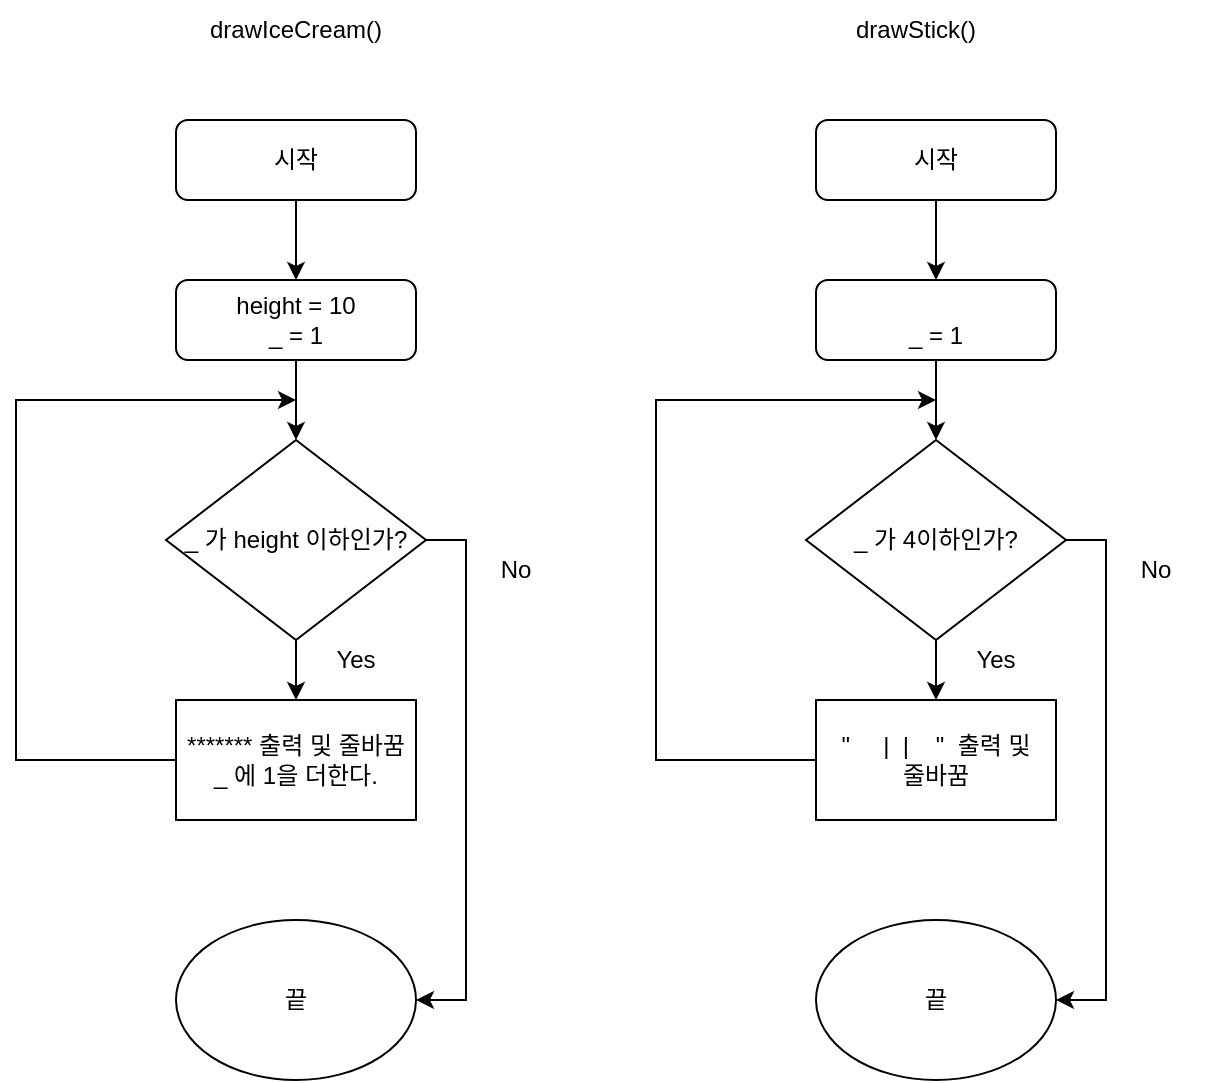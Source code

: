 <mxfile version="21.6.2" type="device">
  <diagram id="C5RBs43oDa-KdzZeNtuy" name="Page-1">
    <mxGraphModel dx="954" dy="623" grid="1" gridSize="10" guides="1" tooltips="1" connect="1" arrows="1" fold="1" page="1" pageScale="1" pageWidth="827" pageHeight="1169" math="0" shadow="0">
      <root>
        <mxCell id="WIyWlLk6GJQsqaUBKTNV-0" />
        <mxCell id="WIyWlLk6GJQsqaUBKTNV-1" parent="WIyWlLk6GJQsqaUBKTNV-0" />
        <mxCell id="9TTeyJkgZTzF8lVCdKSP-1" value="" style="edgeStyle=orthogonalEdgeStyle;rounded=0;orthogonalLoop=1;jettySize=auto;html=1;" edge="1" parent="WIyWlLk6GJQsqaUBKTNV-1" source="WIyWlLk6GJQsqaUBKTNV-3" target="WIyWlLk6GJQsqaUBKTNV-7">
          <mxGeometry relative="1" as="geometry" />
        </mxCell>
        <mxCell id="WIyWlLk6GJQsqaUBKTNV-3" value="시작" style="rounded=1;whiteSpace=wrap;html=1;fontSize=12;glass=0;strokeWidth=1;shadow=0;" parent="WIyWlLk6GJQsqaUBKTNV-1" vertex="1">
          <mxGeometry x="160" y="90" width="120" height="40" as="geometry" />
        </mxCell>
        <mxCell id="9TTeyJkgZTzF8lVCdKSP-3" value="" style="edgeStyle=orthogonalEdgeStyle;rounded=0;orthogonalLoop=1;jettySize=auto;html=1;" edge="1" parent="WIyWlLk6GJQsqaUBKTNV-1" source="WIyWlLk6GJQsqaUBKTNV-7">
          <mxGeometry relative="1" as="geometry">
            <mxPoint x="220" y="250" as="targetPoint" />
          </mxGeometry>
        </mxCell>
        <mxCell id="WIyWlLk6GJQsqaUBKTNV-7" value="height = 10&lt;br&gt;_ = 1" style="rounded=1;whiteSpace=wrap;html=1;fontSize=12;glass=0;strokeWidth=1;shadow=0;" parent="WIyWlLk6GJQsqaUBKTNV-1" vertex="1">
          <mxGeometry x="160" y="170" width="120" height="40" as="geometry" />
        </mxCell>
        <mxCell id="9TTeyJkgZTzF8lVCdKSP-6" style="edgeStyle=orthogonalEdgeStyle;rounded=0;orthogonalLoop=1;jettySize=auto;html=1;entryX=1;entryY=0.5;entryDx=0;entryDy=0;" edge="1" parent="WIyWlLk6GJQsqaUBKTNV-1" target="9TTeyJkgZTzF8lVCdKSP-5">
          <mxGeometry relative="1" as="geometry">
            <mxPoint x="280" y="300" as="sourcePoint" />
            <mxPoint x="370" y="450" as="targetPoint" />
            <Array as="points">
              <mxPoint x="305" y="300" />
              <mxPoint x="305" y="530" />
            </Array>
          </mxGeometry>
        </mxCell>
        <mxCell id="9TTeyJkgZTzF8lVCdKSP-11" value="" style="edgeStyle=orthogonalEdgeStyle;rounded=0;orthogonalLoop=1;jettySize=auto;html=1;" edge="1" parent="WIyWlLk6GJQsqaUBKTNV-1" source="9TTeyJkgZTzF8lVCdKSP-4" target="9TTeyJkgZTzF8lVCdKSP-10">
          <mxGeometry relative="1" as="geometry" />
        </mxCell>
        <mxCell id="9TTeyJkgZTzF8lVCdKSP-4" value="_ 가 height 이하인가?" style="rhombus;whiteSpace=wrap;html=1;" vertex="1" parent="WIyWlLk6GJQsqaUBKTNV-1">
          <mxGeometry x="155" y="250" width="130" height="100" as="geometry" />
        </mxCell>
        <mxCell id="9TTeyJkgZTzF8lVCdKSP-5" value="끝" style="ellipse;whiteSpace=wrap;html=1;" vertex="1" parent="WIyWlLk6GJQsqaUBKTNV-1">
          <mxGeometry x="160" y="490" width="120" height="80" as="geometry" />
        </mxCell>
        <mxCell id="9TTeyJkgZTzF8lVCdKSP-9" value="No" style="text;html=1;strokeColor=none;fillColor=none;align=center;verticalAlign=middle;whiteSpace=wrap;rounded=0;" vertex="1" parent="WIyWlLk6GJQsqaUBKTNV-1">
          <mxGeometry x="300" y="300" width="60" height="30" as="geometry" />
        </mxCell>
        <mxCell id="9TTeyJkgZTzF8lVCdKSP-10" value="******* 출력 및 줄바꿈&lt;br&gt;_ 에 1을 더한다." style="rounded=0;whiteSpace=wrap;html=1;" vertex="1" parent="WIyWlLk6GJQsqaUBKTNV-1">
          <mxGeometry x="160" y="380" width="120" height="60" as="geometry" />
        </mxCell>
        <mxCell id="9TTeyJkgZTzF8lVCdKSP-14" value="" style="endArrow=classic;html=1;rounded=0;exitX=0;exitY=0.5;exitDx=0;exitDy=0;" edge="1" parent="WIyWlLk6GJQsqaUBKTNV-1" source="9TTeyJkgZTzF8lVCdKSP-10">
          <mxGeometry width="50" height="50" relative="1" as="geometry">
            <mxPoint x="390" y="350" as="sourcePoint" />
            <mxPoint x="220" y="230" as="targetPoint" />
            <Array as="points">
              <mxPoint x="80" y="410" />
              <mxPoint x="80" y="230" />
            </Array>
          </mxGeometry>
        </mxCell>
        <mxCell id="9TTeyJkgZTzF8lVCdKSP-15" value="" style="edgeStyle=orthogonalEdgeStyle;rounded=0;orthogonalLoop=1;jettySize=auto;html=1;" edge="1" parent="WIyWlLk6GJQsqaUBKTNV-1" source="9TTeyJkgZTzF8lVCdKSP-16" target="9TTeyJkgZTzF8lVCdKSP-18">
          <mxGeometry relative="1" as="geometry" />
        </mxCell>
        <mxCell id="9TTeyJkgZTzF8lVCdKSP-16" value="시작" style="rounded=1;whiteSpace=wrap;html=1;fontSize=12;glass=0;strokeWidth=1;shadow=0;" vertex="1" parent="WIyWlLk6GJQsqaUBKTNV-1">
          <mxGeometry x="480" y="90" width="120" height="40" as="geometry" />
        </mxCell>
        <mxCell id="9TTeyJkgZTzF8lVCdKSP-17" value="" style="edgeStyle=orthogonalEdgeStyle;rounded=0;orthogonalLoop=1;jettySize=auto;html=1;" edge="1" parent="WIyWlLk6GJQsqaUBKTNV-1" source="9TTeyJkgZTzF8lVCdKSP-18">
          <mxGeometry relative="1" as="geometry">
            <mxPoint x="540" y="250" as="targetPoint" />
          </mxGeometry>
        </mxCell>
        <mxCell id="9TTeyJkgZTzF8lVCdKSP-18" value="&lt;br&gt;_ = 1" style="rounded=1;whiteSpace=wrap;html=1;fontSize=12;glass=0;strokeWidth=1;shadow=0;" vertex="1" parent="WIyWlLk6GJQsqaUBKTNV-1">
          <mxGeometry x="480" y="170" width="120" height="40" as="geometry" />
        </mxCell>
        <mxCell id="9TTeyJkgZTzF8lVCdKSP-19" style="edgeStyle=orthogonalEdgeStyle;rounded=0;orthogonalLoop=1;jettySize=auto;html=1;entryX=1;entryY=0.5;entryDx=0;entryDy=0;" edge="1" parent="WIyWlLk6GJQsqaUBKTNV-1" target="9TTeyJkgZTzF8lVCdKSP-22">
          <mxGeometry relative="1" as="geometry">
            <mxPoint x="600" y="300" as="sourcePoint" />
            <mxPoint x="690" y="450" as="targetPoint" />
            <Array as="points">
              <mxPoint x="625" y="300" />
              <mxPoint x="625" y="530" />
            </Array>
          </mxGeometry>
        </mxCell>
        <mxCell id="9TTeyJkgZTzF8lVCdKSP-20" value="" style="edgeStyle=orthogonalEdgeStyle;rounded=0;orthogonalLoop=1;jettySize=auto;html=1;" edge="1" parent="WIyWlLk6GJQsqaUBKTNV-1" source="9TTeyJkgZTzF8lVCdKSP-21" target="9TTeyJkgZTzF8lVCdKSP-24">
          <mxGeometry relative="1" as="geometry" />
        </mxCell>
        <mxCell id="9TTeyJkgZTzF8lVCdKSP-21" value="_ 가 4이하인가?" style="rhombus;whiteSpace=wrap;html=1;" vertex="1" parent="WIyWlLk6GJQsqaUBKTNV-1">
          <mxGeometry x="475" y="250" width="130" height="100" as="geometry" />
        </mxCell>
        <mxCell id="9TTeyJkgZTzF8lVCdKSP-22" value="끝" style="ellipse;whiteSpace=wrap;html=1;" vertex="1" parent="WIyWlLk6GJQsqaUBKTNV-1">
          <mxGeometry x="480" y="490" width="120" height="80" as="geometry" />
        </mxCell>
        <mxCell id="9TTeyJkgZTzF8lVCdKSP-23" value="No" style="text;html=1;strokeColor=none;fillColor=none;align=center;verticalAlign=middle;whiteSpace=wrap;rounded=0;" vertex="1" parent="WIyWlLk6GJQsqaUBKTNV-1">
          <mxGeometry x="620" y="300" width="60" height="30" as="geometry" />
        </mxCell>
        <mxCell id="9TTeyJkgZTzF8lVCdKSP-24" value="&quot;&amp;nbsp; &amp;nbsp; &amp;nbsp;|&amp;nbsp; |&amp;nbsp; &amp;nbsp; &quot;&amp;nbsp; 출력 및 &lt;br&gt;줄바꿈" style="rounded=0;whiteSpace=wrap;html=1;" vertex="1" parent="WIyWlLk6GJQsqaUBKTNV-1">
          <mxGeometry x="480" y="380" width="120" height="60" as="geometry" />
        </mxCell>
        <mxCell id="9TTeyJkgZTzF8lVCdKSP-25" value="" style="endArrow=classic;html=1;rounded=0;exitX=0;exitY=0.5;exitDx=0;exitDy=0;" edge="1" parent="WIyWlLk6GJQsqaUBKTNV-1" source="9TTeyJkgZTzF8lVCdKSP-24">
          <mxGeometry width="50" height="50" relative="1" as="geometry">
            <mxPoint x="710" y="350" as="sourcePoint" />
            <mxPoint x="540" y="230" as="targetPoint" />
            <Array as="points">
              <mxPoint x="400" y="410" />
              <mxPoint x="400" y="230" />
            </Array>
          </mxGeometry>
        </mxCell>
        <mxCell id="9TTeyJkgZTzF8lVCdKSP-26" value="drawIceCream()" style="text;html=1;strokeColor=none;fillColor=none;align=center;verticalAlign=middle;whiteSpace=wrap;rounded=0;" vertex="1" parent="WIyWlLk6GJQsqaUBKTNV-1">
          <mxGeometry x="140" y="30" width="160" height="30" as="geometry" />
        </mxCell>
        <mxCell id="9TTeyJkgZTzF8lVCdKSP-27" value="drawStick()" style="text;html=1;strokeColor=none;fillColor=none;align=center;verticalAlign=middle;whiteSpace=wrap;rounded=0;" vertex="1" parent="WIyWlLk6GJQsqaUBKTNV-1">
          <mxGeometry x="450" y="30" width="160" height="30" as="geometry" />
        </mxCell>
        <mxCell id="9TTeyJkgZTzF8lVCdKSP-28" value="Yes" style="text;html=1;strokeColor=none;fillColor=none;align=center;verticalAlign=middle;whiteSpace=wrap;rounded=0;" vertex="1" parent="WIyWlLk6GJQsqaUBKTNV-1">
          <mxGeometry x="220" y="350" width="60" height="20" as="geometry" />
        </mxCell>
        <mxCell id="9TTeyJkgZTzF8lVCdKSP-29" value="Yes" style="text;html=1;strokeColor=none;fillColor=none;align=center;verticalAlign=middle;whiteSpace=wrap;rounded=0;" vertex="1" parent="WIyWlLk6GJQsqaUBKTNV-1">
          <mxGeometry x="540" y="350" width="60" height="20" as="geometry" />
        </mxCell>
      </root>
    </mxGraphModel>
  </diagram>
</mxfile>
